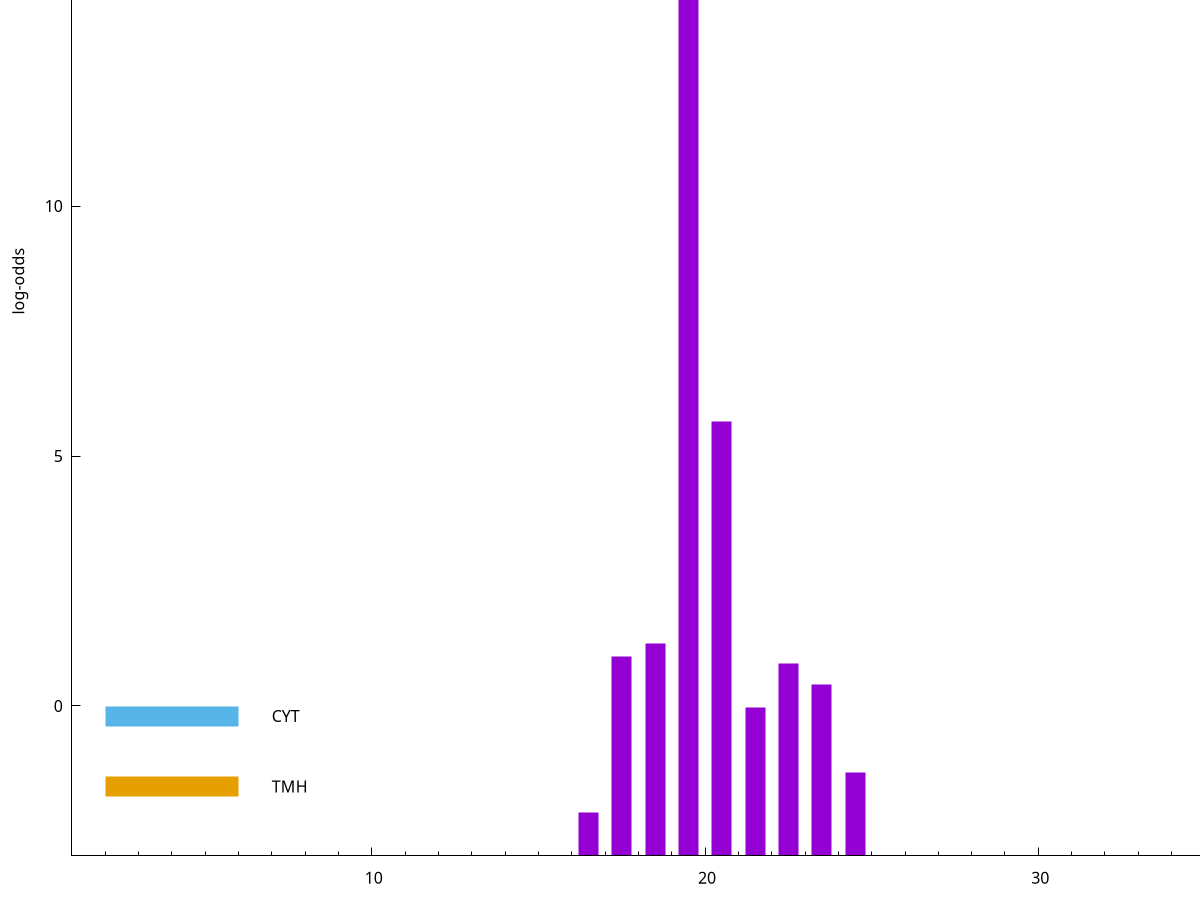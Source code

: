 set title "LipoP predictions for SRR4017849.gff"
set size 2., 1.4
set xrange [1:70] 
set mxtics 10
set yrange [-3:20]
set y2range [0:23]
set ylabel "log-odds"
set term postscript eps color solid "Helvetica" 30
set output "SRR4017849.gff34.eps"
set arrow from 2,18.3521 to 6,18.3521 nohead lt 1 lw 20
set label "SpI" at 7,18.3521
set arrow from 2,-0.200913 to 6,-0.200913 nohead lt 3 lw 20
set label "CYT" at 7,-0.200913
set arrow from 2,-1.6108 to 6,-1.6108 nohead lt 4 lw 20
set label "TMH" at 7,-1.6108
set arrow from 2,18.3521 to 6,18.3521 nohead lt 1 lw 20
set label "SpI" at 7,18.3521
# NOTE: The scores below are the log-odds scores with the threshold
# NOTE: subtracted (a hack to make gnuplot make the histogram all
# NOTE: look nice).
plot "-" axes x1y2 title "" with impulses lt 1 lw 20
19.500000 21.351800
20.500000 8.686310
18.500000 4.249330
17.500000 3.983536
22.500000 3.849334
23.500000 3.435551
21.500000 2.976726
24.500000 1.662080
16.500000 0.874020
e
exit

